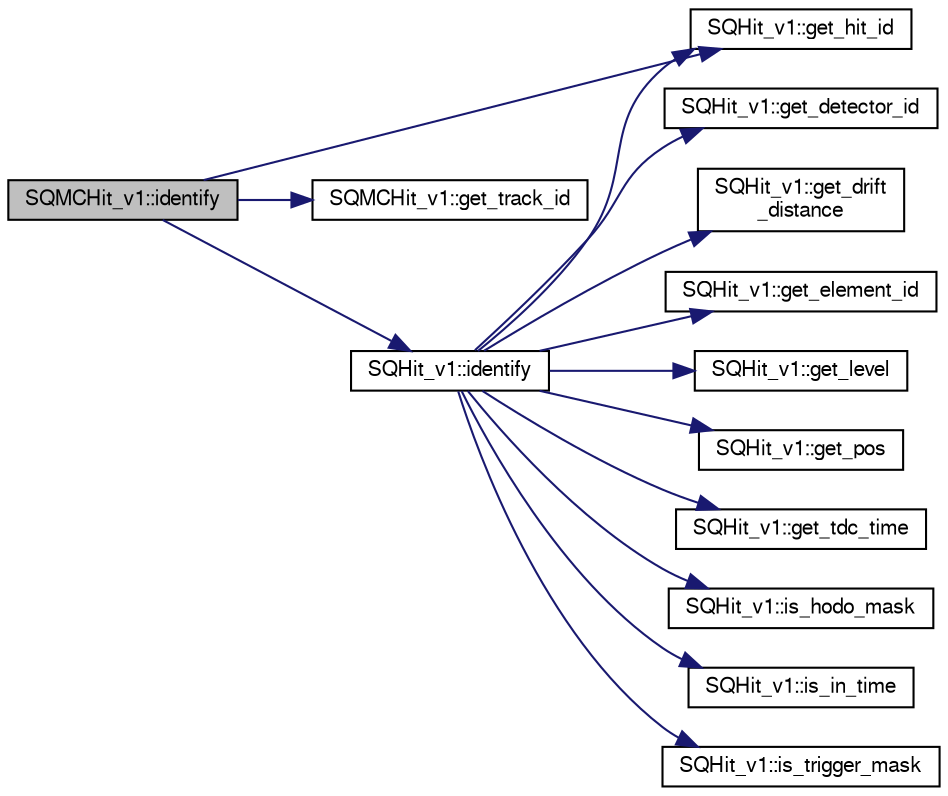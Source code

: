digraph "SQMCHit_v1::identify"
{
  bgcolor="transparent";
  edge [fontname="FreeSans",fontsize="10",labelfontname="FreeSans",labelfontsize="10"];
  node [fontname="FreeSans",fontsize="10",shape=record];
  rankdir="LR";
  Node1 [label="SQMCHit_v1::identify",height=0.2,width=0.4,color="black", fillcolor="grey75", style="filled" fontcolor="black"];
  Node1 -> Node2 [color="midnightblue",fontsize="10",style="solid",fontname="FreeSans"];
  Node2 [label="SQHit_v1::get_hit_id",height=0.2,width=0.4,color="black",URL="$d3/d2e/classSQHit__v1.html#a56ff64df4ac409d707dcebc55273d035"];
  Node1 -> Node3 [color="midnightblue",fontsize="10",style="solid",fontname="FreeSans"];
  Node3 [label="SQMCHit_v1::get_track_id",height=0.2,width=0.4,color="black",URL="$d1/d5f/classSQMCHit__v1.html#a6f3c3b4ebab63c725166676b090d4bd5"];
  Node1 -> Node4 [color="midnightblue",fontsize="10",style="solid",fontname="FreeSans"];
  Node4 [label="SQHit_v1::identify",height=0.2,width=0.4,color="black",URL="$d3/d2e/classSQHit__v1.html#a22b68ce415d3e14415149dc7552a01f4"];
  Node4 -> Node5 [color="midnightblue",fontsize="10",style="solid",fontname="FreeSans"];
  Node5 [label="SQHit_v1::get_detector_id",height=0.2,width=0.4,color="black",URL="$d3/d2e/classSQHit__v1.html#a3e14f5367720633efbb5b08c107d5055"];
  Node4 -> Node6 [color="midnightblue",fontsize="10",style="solid",fontname="FreeSans"];
  Node6 [label="SQHit_v1::get_drift\l_distance",height=0.2,width=0.4,color="black",URL="$d3/d2e/classSQHit__v1.html#a028c0dd96f918eb56f21626caecbbcca"];
  Node4 -> Node7 [color="midnightblue",fontsize="10",style="solid",fontname="FreeSans"];
  Node7 [label="SQHit_v1::get_element_id",height=0.2,width=0.4,color="black",URL="$d3/d2e/classSQHit__v1.html#af6d9633a4aa117ed985c97ca14edb328"];
  Node4 -> Node2 [color="midnightblue",fontsize="10",style="solid",fontname="FreeSans"];
  Node4 -> Node8 [color="midnightblue",fontsize="10",style="solid",fontname="FreeSans"];
  Node8 [label="SQHit_v1::get_level",height=0.2,width=0.4,color="black",URL="$d3/d2e/classSQHit__v1.html#ab7db0850354ec3f3db540cc1c582411d"];
  Node4 -> Node9 [color="midnightblue",fontsize="10",style="solid",fontname="FreeSans"];
  Node9 [label="SQHit_v1::get_pos",height=0.2,width=0.4,color="black",URL="$d3/d2e/classSQHit__v1.html#aff03660bc12bbf7b35b7cd20d1f13b91"];
  Node4 -> Node10 [color="midnightblue",fontsize="10",style="solid",fontname="FreeSans"];
  Node10 [label="SQHit_v1::get_tdc_time",height=0.2,width=0.4,color="black",URL="$d3/d2e/classSQHit__v1.html#a878dd6a04a4e22b8eadb7a05f27ea980"];
  Node4 -> Node11 [color="midnightblue",fontsize="10",style="solid",fontname="FreeSans"];
  Node11 [label="SQHit_v1::is_hodo_mask",height=0.2,width=0.4,color="black",URL="$d3/d2e/classSQHit__v1.html#a6fb63c86af3d4c7e3611dbd161926920"];
  Node4 -> Node12 [color="midnightblue",fontsize="10",style="solid",fontname="FreeSans"];
  Node12 [label="SQHit_v1::is_in_time",height=0.2,width=0.4,color="black",URL="$d3/d2e/classSQHit__v1.html#a60a21c4abdab978de368520315097274"];
  Node4 -> Node13 [color="midnightblue",fontsize="10",style="solid",fontname="FreeSans"];
  Node13 [label="SQHit_v1::is_trigger_mask",height=0.2,width=0.4,color="black",URL="$d3/d2e/classSQHit__v1.html#a05458d05b15c3a834c89ea7d33710963"];
}

